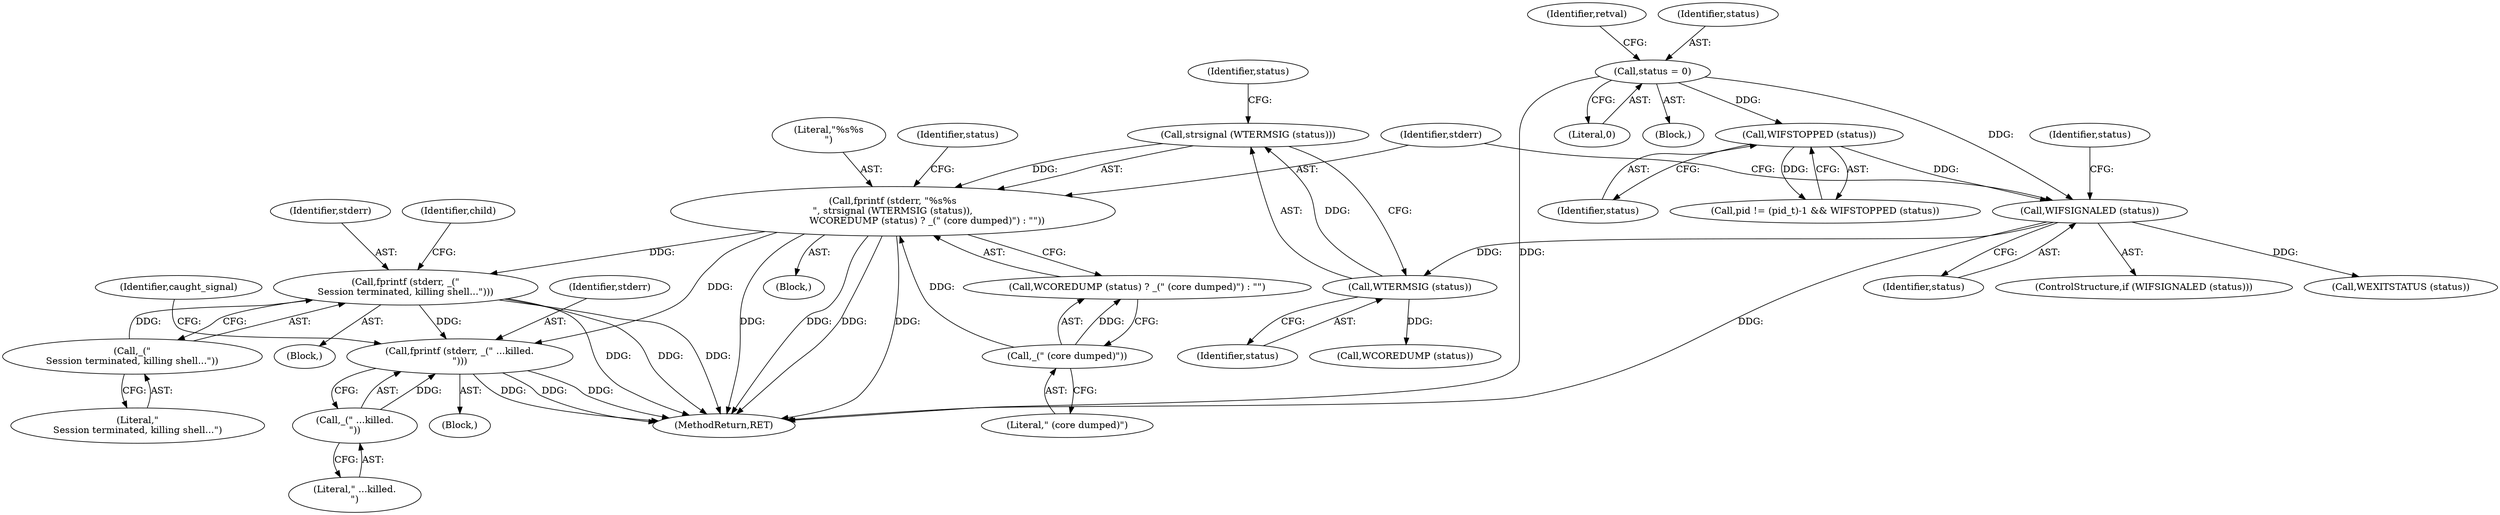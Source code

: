 digraph "0_util-linux_dffab154d29a288aa171ff50263ecc8f2e14a891@API" {
"1000427" [label="(Call,fprintf (stderr, _(\" ...killed.\n\")))"];
"1000347" [label="(Call,fprintf (stderr, \"%s%s\n\", strsignal (WTERMSIG (status)),\n                       WCOREDUMP (status) ? _(\" (core dumped)\") : \"\"))"];
"1000350" [label="(Call,strsignal (WTERMSIG (status)))"];
"1000351" [label="(Call,WTERMSIG (status))"];
"1000344" [label="(Call,WIFSIGNALED (status))"];
"1000114" [label="(Call,status = 0)"];
"1000324" [label="(Call,WIFSTOPPED (status))"];
"1000356" [label="(Call,_(\" (core dumped)\"))"];
"1000402" [label="(Call,fprintf (stderr, _(\"\nSession terminated, killing shell...\")))"];
"1000404" [label="(Call,_(\"\nSession terminated, killing shell...\"))"];
"1000429" [label="(Call,_(\" ...killed.\n\"))"];
"1000404" [label="(Call,_(\"\nSession terminated, killing shell...\"))"];
"1000354" [label="(Call,WCOREDUMP (status))"];
"1000344" [label="(Call,WIFSIGNALED (status))"];
"1000119" [label="(Identifier,retval)"];
"1000353" [label="(Call,WCOREDUMP (status) ? _(\" (core dumped)\") : \"\")"];
"1000348" [label="(Identifier,stderr)"];
"1000115" [label="(Identifier,status)"];
"1000405" [label="(Literal,\"\nSession terminated, killing shell...\")"];
"1000325" [label="(Identifier,status)"];
"1000346" [label="(Block,)"];
"1000421" [label="(Block,)"];
"1000317" [label="(Call,pid != (pid_t)-1 && WIFSTOPPED (status))"];
"1000351" [label="(Call,WTERMSIG (status))"];
"1000347" [label="(Call,fprintf (stderr, \"%s%s\n\", strsignal (WTERMSIG (status)),\n                       WCOREDUMP (status) ? _(\" (core dumped)\") : \"\"))"];
"1000349" [label="(Literal,\"%s%s\n\")"];
"1000355" [label="(Identifier,status)"];
"1000471" [label="(MethodReturn,RET)"];
"1000356" [label="(Call,_(\" (core dumped)\"))"];
"1000357" [label="(Literal,\" (core dumped)\")"];
"1000401" [label="(Block,)"];
"1000407" [label="(Identifier,child)"];
"1000367" [label="(Identifier,status)"];
"1000429" [label="(Call,_(\" ...killed.\n\"))"];
"1000324" [label="(Call,WIFSTOPPED (status))"];
"1000427" [label="(Call,fprintf (stderr, _(\" ...killed.\n\")))"];
"1000345" [label="(Identifier,status)"];
"1000116" [label="(Literal,0)"];
"1000360" [label="(Identifier,status)"];
"1000430" [label="(Literal,\" ...killed.\n\")"];
"1000114" [label="(Call,status = 0)"];
"1000403" [label="(Identifier,stderr)"];
"1000352" [label="(Identifier,status)"];
"1000432" [label="(Identifier,caught_signal)"];
"1000343" [label="(ControlStructure,if (WIFSIGNALED (status)))"];
"1000402" [label="(Call,fprintf (stderr, _(\"\nSession terminated, killing shell...\")))"];
"1000109" [label="(Block,)"];
"1000428" [label="(Identifier,stderr)"];
"1000368" [label="(Call,WEXITSTATUS (status))"];
"1000350" [label="(Call,strsignal (WTERMSIG (status)))"];
"1000427" -> "1000421"  [label="AST: "];
"1000427" -> "1000429"  [label="CFG: "];
"1000428" -> "1000427"  [label="AST: "];
"1000429" -> "1000427"  [label="AST: "];
"1000432" -> "1000427"  [label="CFG: "];
"1000427" -> "1000471"  [label="DDG: "];
"1000427" -> "1000471"  [label="DDG: "];
"1000427" -> "1000471"  [label="DDG: "];
"1000347" -> "1000427"  [label="DDG: "];
"1000402" -> "1000427"  [label="DDG: "];
"1000429" -> "1000427"  [label="DDG: "];
"1000347" -> "1000346"  [label="AST: "];
"1000347" -> "1000353"  [label="CFG: "];
"1000348" -> "1000347"  [label="AST: "];
"1000349" -> "1000347"  [label="AST: "];
"1000350" -> "1000347"  [label="AST: "];
"1000353" -> "1000347"  [label="AST: "];
"1000360" -> "1000347"  [label="CFG: "];
"1000347" -> "1000471"  [label="DDG: "];
"1000347" -> "1000471"  [label="DDG: "];
"1000347" -> "1000471"  [label="DDG: "];
"1000347" -> "1000471"  [label="DDG: "];
"1000350" -> "1000347"  [label="DDG: "];
"1000356" -> "1000347"  [label="DDG: "];
"1000347" -> "1000402"  [label="DDG: "];
"1000350" -> "1000351"  [label="CFG: "];
"1000351" -> "1000350"  [label="AST: "];
"1000355" -> "1000350"  [label="CFG: "];
"1000351" -> "1000350"  [label="DDG: "];
"1000351" -> "1000352"  [label="CFG: "];
"1000352" -> "1000351"  [label="AST: "];
"1000344" -> "1000351"  [label="DDG: "];
"1000351" -> "1000354"  [label="DDG: "];
"1000344" -> "1000343"  [label="AST: "];
"1000344" -> "1000345"  [label="CFG: "];
"1000345" -> "1000344"  [label="AST: "];
"1000348" -> "1000344"  [label="CFG: "];
"1000367" -> "1000344"  [label="CFG: "];
"1000344" -> "1000471"  [label="DDG: "];
"1000114" -> "1000344"  [label="DDG: "];
"1000324" -> "1000344"  [label="DDG: "];
"1000344" -> "1000368"  [label="DDG: "];
"1000114" -> "1000109"  [label="AST: "];
"1000114" -> "1000116"  [label="CFG: "];
"1000115" -> "1000114"  [label="AST: "];
"1000116" -> "1000114"  [label="AST: "];
"1000119" -> "1000114"  [label="CFG: "];
"1000114" -> "1000471"  [label="DDG: "];
"1000114" -> "1000324"  [label="DDG: "];
"1000324" -> "1000317"  [label="AST: "];
"1000324" -> "1000325"  [label="CFG: "];
"1000325" -> "1000324"  [label="AST: "];
"1000317" -> "1000324"  [label="CFG: "];
"1000324" -> "1000317"  [label="DDG: "];
"1000356" -> "1000353"  [label="AST: "];
"1000356" -> "1000357"  [label="CFG: "];
"1000357" -> "1000356"  [label="AST: "];
"1000353" -> "1000356"  [label="CFG: "];
"1000356" -> "1000353"  [label="DDG: "];
"1000402" -> "1000401"  [label="AST: "];
"1000402" -> "1000404"  [label="CFG: "];
"1000403" -> "1000402"  [label="AST: "];
"1000404" -> "1000402"  [label="AST: "];
"1000407" -> "1000402"  [label="CFG: "];
"1000402" -> "1000471"  [label="DDG: "];
"1000402" -> "1000471"  [label="DDG: "];
"1000402" -> "1000471"  [label="DDG: "];
"1000404" -> "1000402"  [label="DDG: "];
"1000404" -> "1000405"  [label="CFG: "];
"1000405" -> "1000404"  [label="AST: "];
"1000429" -> "1000430"  [label="CFG: "];
"1000430" -> "1000429"  [label="AST: "];
}
